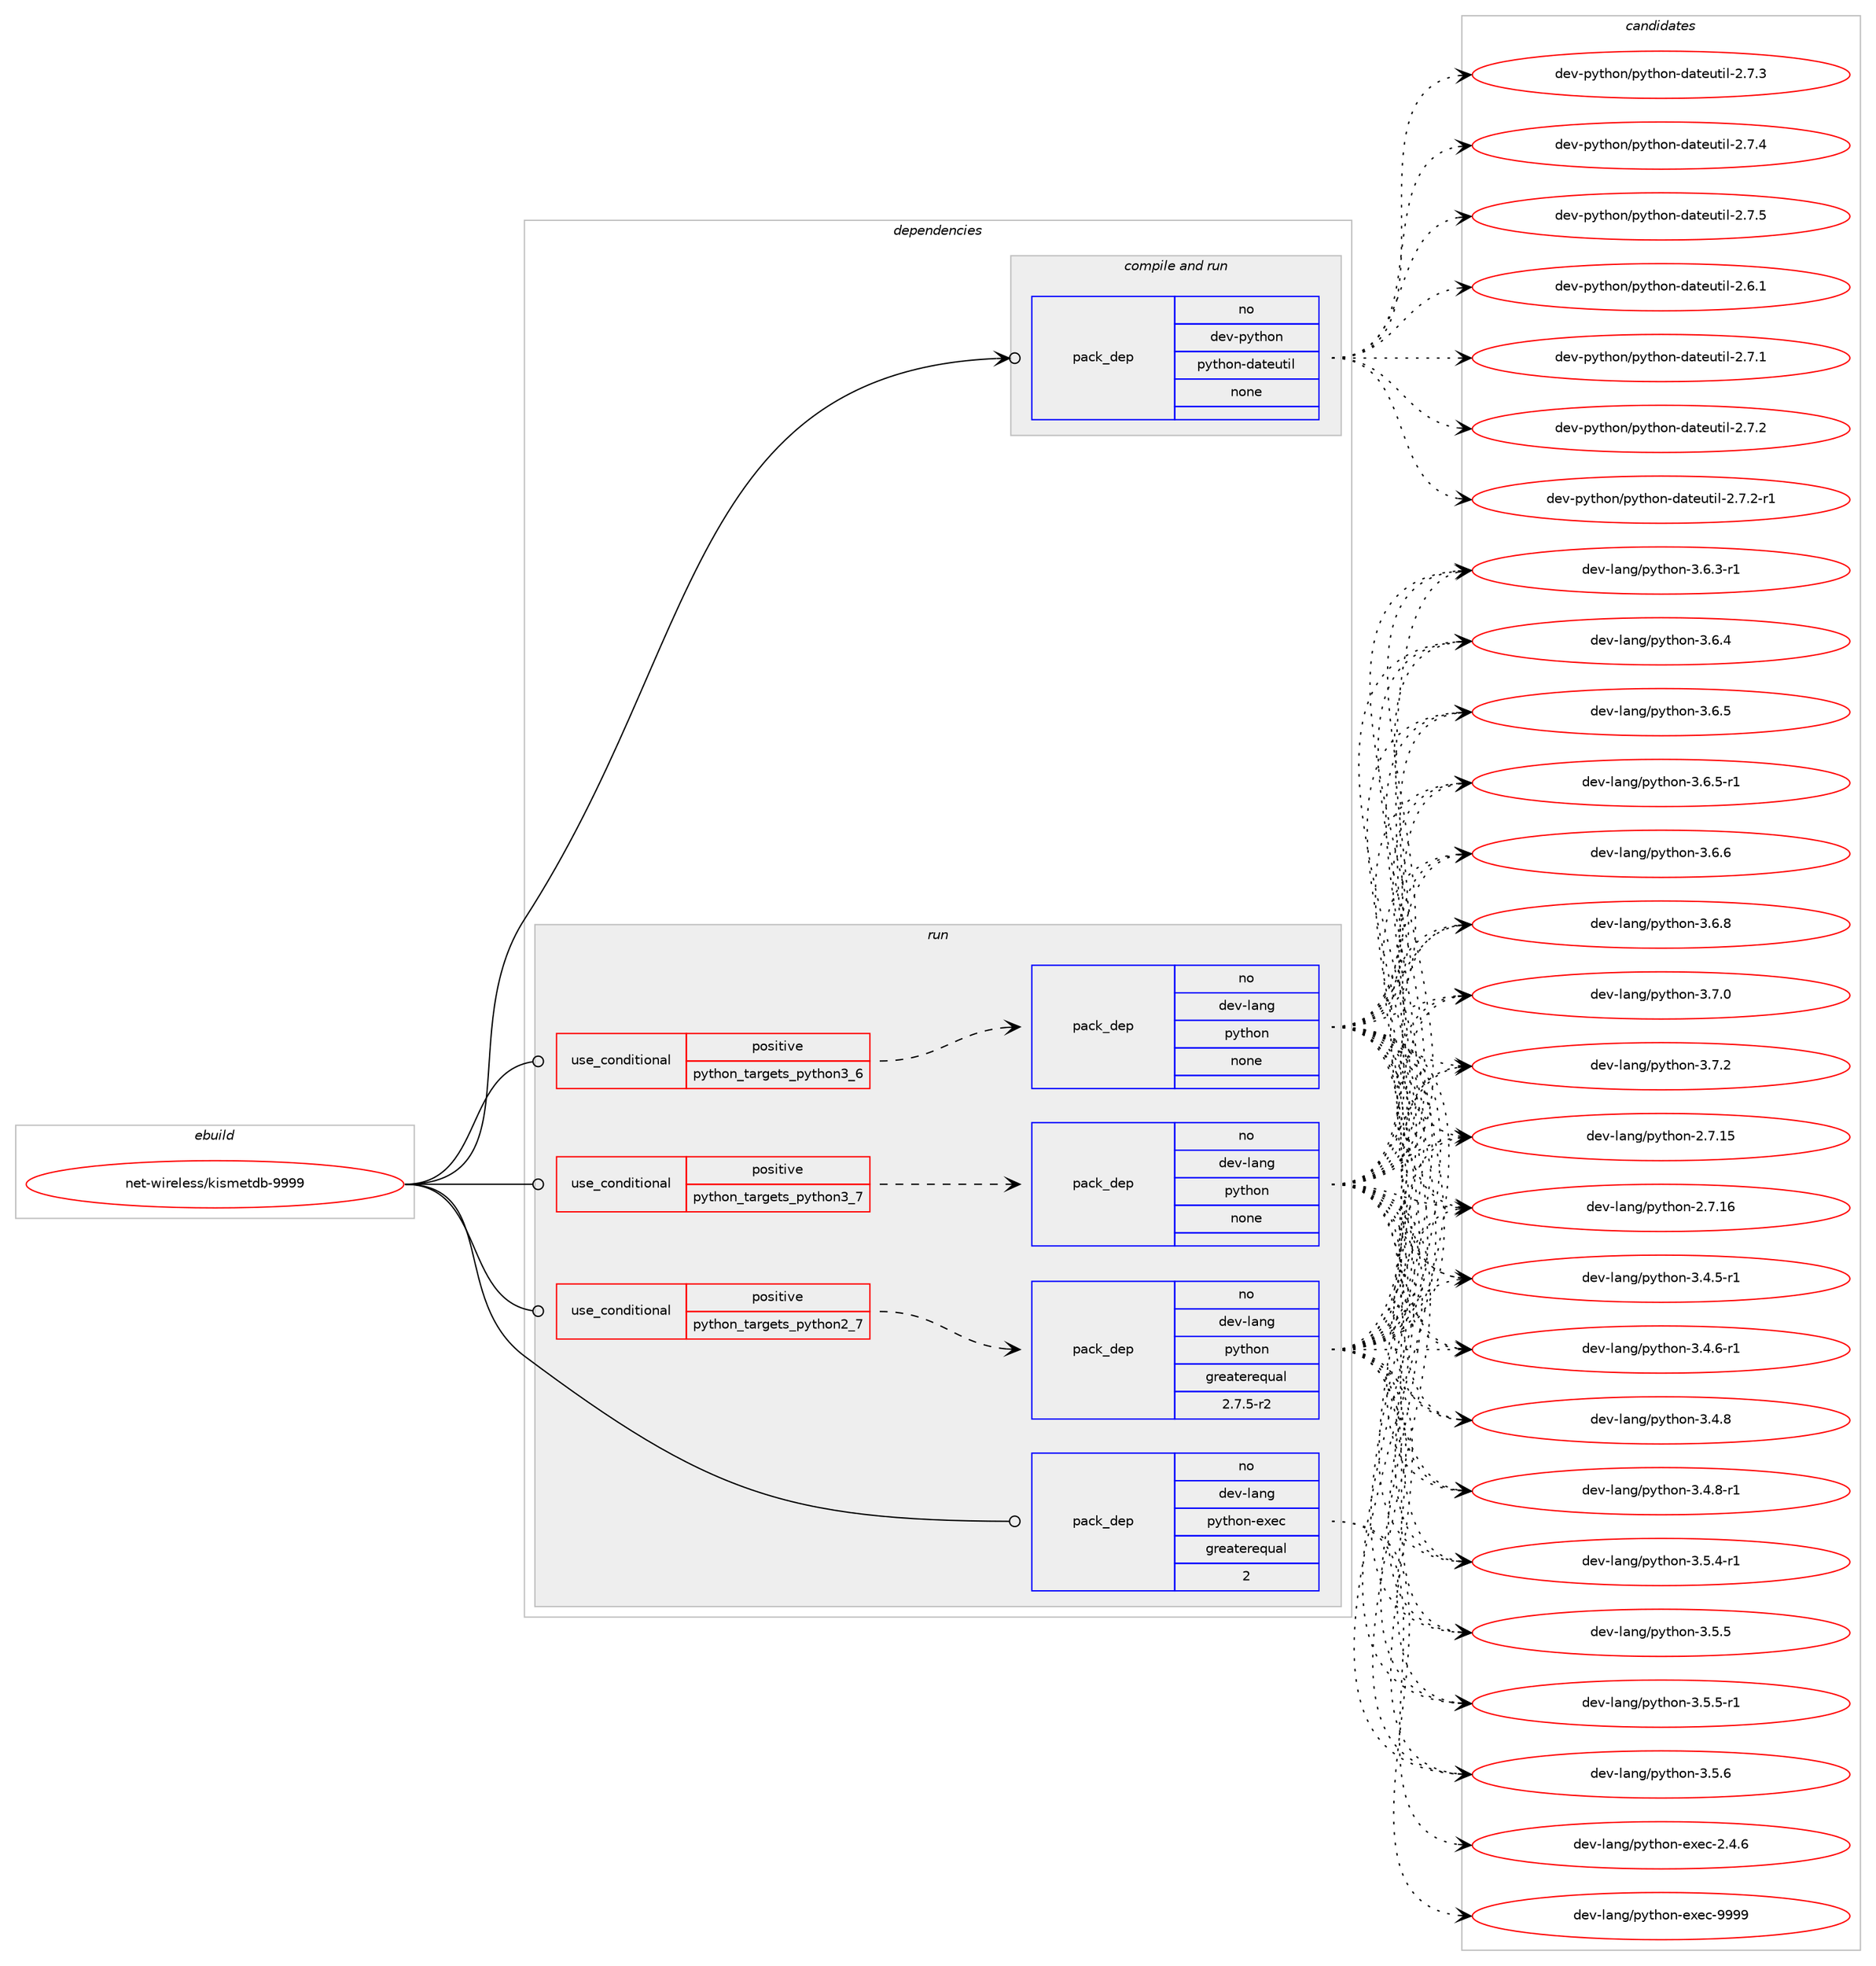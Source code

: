 digraph prolog {

# *************
# Graph options
# *************

newrank=true;
concentrate=true;
compound=true;
graph [rankdir=LR,fontname=Helvetica,fontsize=10,ranksep=1.5];#, ranksep=2.5, nodesep=0.2];
edge  [arrowhead=vee];
node  [fontname=Helvetica,fontsize=10];

# **********
# The ebuild
# **********

subgraph cluster_leftcol {
color=gray;
rank=same;
label=<<i>ebuild</i>>;
id [label="net-wireless/kismetdb-9999", color=red, width=4, href="../net-wireless/kismetdb-9999.svg"];
}

# ****************
# The dependencies
# ****************

subgraph cluster_midcol {
color=gray;
label=<<i>dependencies</i>>;
subgraph cluster_compile {
fillcolor="#eeeeee";
style=filled;
label=<<i>compile</i>>;
}
subgraph cluster_compileandrun {
fillcolor="#eeeeee";
style=filled;
label=<<i>compile and run</i>>;
subgraph pack1202014 {
dependency1680989 [label=<<TABLE BORDER="0" CELLBORDER="1" CELLSPACING="0" CELLPADDING="4" WIDTH="220"><TR><TD ROWSPAN="6" CELLPADDING="30">pack_dep</TD></TR><TR><TD WIDTH="110">no</TD></TR><TR><TD>dev-python</TD></TR><TR><TD>python-dateutil</TD></TR><TR><TD>none</TD></TR><TR><TD></TD></TR></TABLE>>, shape=none, color=blue];
}
id:e -> dependency1680989:w [weight=20,style="solid",arrowhead="odotvee"];
}
subgraph cluster_run {
fillcolor="#eeeeee";
style=filled;
label=<<i>run</i>>;
subgraph cond451464 {
dependency1680990 [label=<<TABLE BORDER="0" CELLBORDER="1" CELLSPACING="0" CELLPADDING="4"><TR><TD ROWSPAN="3" CELLPADDING="10">use_conditional</TD></TR><TR><TD>positive</TD></TR><TR><TD>python_targets_python2_7</TD></TR></TABLE>>, shape=none, color=red];
subgraph pack1202015 {
dependency1680991 [label=<<TABLE BORDER="0" CELLBORDER="1" CELLSPACING="0" CELLPADDING="4" WIDTH="220"><TR><TD ROWSPAN="6" CELLPADDING="30">pack_dep</TD></TR><TR><TD WIDTH="110">no</TD></TR><TR><TD>dev-lang</TD></TR><TR><TD>python</TD></TR><TR><TD>greaterequal</TD></TR><TR><TD>2.7.5-r2</TD></TR></TABLE>>, shape=none, color=blue];
}
dependency1680990:e -> dependency1680991:w [weight=20,style="dashed",arrowhead="vee"];
}
id:e -> dependency1680990:w [weight=20,style="solid",arrowhead="odot"];
subgraph cond451465 {
dependency1680992 [label=<<TABLE BORDER="0" CELLBORDER="1" CELLSPACING="0" CELLPADDING="4"><TR><TD ROWSPAN="3" CELLPADDING="10">use_conditional</TD></TR><TR><TD>positive</TD></TR><TR><TD>python_targets_python3_6</TD></TR></TABLE>>, shape=none, color=red];
subgraph pack1202016 {
dependency1680993 [label=<<TABLE BORDER="0" CELLBORDER="1" CELLSPACING="0" CELLPADDING="4" WIDTH="220"><TR><TD ROWSPAN="6" CELLPADDING="30">pack_dep</TD></TR><TR><TD WIDTH="110">no</TD></TR><TR><TD>dev-lang</TD></TR><TR><TD>python</TD></TR><TR><TD>none</TD></TR><TR><TD></TD></TR></TABLE>>, shape=none, color=blue];
}
dependency1680992:e -> dependency1680993:w [weight=20,style="dashed",arrowhead="vee"];
}
id:e -> dependency1680992:w [weight=20,style="solid",arrowhead="odot"];
subgraph cond451466 {
dependency1680994 [label=<<TABLE BORDER="0" CELLBORDER="1" CELLSPACING="0" CELLPADDING="4"><TR><TD ROWSPAN="3" CELLPADDING="10">use_conditional</TD></TR><TR><TD>positive</TD></TR><TR><TD>python_targets_python3_7</TD></TR></TABLE>>, shape=none, color=red];
subgraph pack1202017 {
dependency1680995 [label=<<TABLE BORDER="0" CELLBORDER="1" CELLSPACING="0" CELLPADDING="4" WIDTH="220"><TR><TD ROWSPAN="6" CELLPADDING="30">pack_dep</TD></TR><TR><TD WIDTH="110">no</TD></TR><TR><TD>dev-lang</TD></TR><TR><TD>python</TD></TR><TR><TD>none</TD></TR><TR><TD></TD></TR></TABLE>>, shape=none, color=blue];
}
dependency1680994:e -> dependency1680995:w [weight=20,style="dashed",arrowhead="vee"];
}
id:e -> dependency1680994:w [weight=20,style="solid",arrowhead="odot"];
subgraph pack1202018 {
dependency1680996 [label=<<TABLE BORDER="0" CELLBORDER="1" CELLSPACING="0" CELLPADDING="4" WIDTH="220"><TR><TD ROWSPAN="6" CELLPADDING="30">pack_dep</TD></TR><TR><TD WIDTH="110">no</TD></TR><TR><TD>dev-lang</TD></TR><TR><TD>python-exec</TD></TR><TR><TD>greaterequal</TD></TR><TR><TD>2</TD></TR></TABLE>>, shape=none, color=blue];
}
id:e -> dependency1680996:w [weight=20,style="solid",arrowhead="odot"];
}
}

# **************
# The candidates
# **************

subgraph cluster_choices {
rank=same;
color=gray;
label=<<i>candidates</i>>;

subgraph choice1202014 {
color=black;
nodesep=1;
choice10010111845112121116104111110471121211161041111104510097116101117116105108455046544649 [label="dev-python/python-dateutil-2.6.1", color=red, width=4,href="../dev-python/python-dateutil-2.6.1.svg"];
choice10010111845112121116104111110471121211161041111104510097116101117116105108455046554649 [label="dev-python/python-dateutil-2.7.1", color=red, width=4,href="../dev-python/python-dateutil-2.7.1.svg"];
choice10010111845112121116104111110471121211161041111104510097116101117116105108455046554650 [label="dev-python/python-dateutil-2.7.2", color=red, width=4,href="../dev-python/python-dateutil-2.7.2.svg"];
choice100101118451121211161041111104711212111610411111045100971161011171161051084550465546504511449 [label="dev-python/python-dateutil-2.7.2-r1", color=red, width=4,href="../dev-python/python-dateutil-2.7.2-r1.svg"];
choice10010111845112121116104111110471121211161041111104510097116101117116105108455046554651 [label="dev-python/python-dateutil-2.7.3", color=red, width=4,href="../dev-python/python-dateutil-2.7.3.svg"];
choice10010111845112121116104111110471121211161041111104510097116101117116105108455046554652 [label="dev-python/python-dateutil-2.7.4", color=red, width=4,href="../dev-python/python-dateutil-2.7.4.svg"];
choice10010111845112121116104111110471121211161041111104510097116101117116105108455046554653 [label="dev-python/python-dateutil-2.7.5", color=red, width=4,href="../dev-python/python-dateutil-2.7.5.svg"];
dependency1680989:e -> choice10010111845112121116104111110471121211161041111104510097116101117116105108455046544649:w [style=dotted,weight="100"];
dependency1680989:e -> choice10010111845112121116104111110471121211161041111104510097116101117116105108455046554649:w [style=dotted,weight="100"];
dependency1680989:e -> choice10010111845112121116104111110471121211161041111104510097116101117116105108455046554650:w [style=dotted,weight="100"];
dependency1680989:e -> choice100101118451121211161041111104711212111610411111045100971161011171161051084550465546504511449:w [style=dotted,weight="100"];
dependency1680989:e -> choice10010111845112121116104111110471121211161041111104510097116101117116105108455046554651:w [style=dotted,weight="100"];
dependency1680989:e -> choice10010111845112121116104111110471121211161041111104510097116101117116105108455046554652:w [style=dotted,weight="100"];
dependency1680989:e -> choice10010111845112121116104111110471121211161041111104510097116101117116105108455046554653:w [style=dotted,weight="100"];
}
subgraph choice1202015 {
color=black;
nodesep=1;
choice10010111845108971101034711212111610411111045504655464953 [label="dev-lang/python-2.7.15", color=red, width=4,href="../dev-lang/python-2.7.15.svg"];
choice10010111845108971101034711212111610411111045504655464954 [label="dev-lang/python-2.7.16", color=red, width=4,href="../dev-lang/python-2.7.16.svg"];
choice1001011184510897110103471121211161041111104551465246534511449 [label="dev-lang/python-3.4.5-r1", color=red, width=4,href="../dev-lang/python-3.4.5-r1.svg"];
choice1001011184510897110103471121211161041111104551465246544511449 [label="dev-lang/python-3.4.6-r1", color=red, width=4,href="../dev-lang/python-3.4.6-r1.svg"];
choice100101118451089711010347112121116104111110455146524656 [label="dev-lang/python-3.4.8", color=red, width=4,href="../dev-lang/python-3.4.8.svg"];
choice1001011184510897110103471121211161041111104551465246564511449 [label="dev-lang/python-3.4.8-r1", color=red, width=4,href="../dev-lang/python-3.4.8-r1.svg"];
choice1001011184510897110103471121211161041111104551465346524511449 [label="dev-lang/python-3.5.4-r1", color=red, width=4,href="../dev-lang/python-3.5.4-r1.svg"];
choice100101118451089711010347112121116104111110455146534653 [label="dev-lang/python-3.5.5", color=red, width=4,href="../dev-lang/python-3.5.5.svg"];
choice1001011184510897110103471121211161041111104551465346534511449 [label="dev-lang/python-3.5.5-r1", color=red, width=4,href="../dev-lang/python-3.5.5-r1.svg"];
choice100101118451089711010347112121116104111110455146534654 [label="dev-lang/python-3.5.6", color=red, width=4,href="../dev-lang/python-3.5.6.svg"];
choice1001011184510897110103471121211161041111104551465446514511449 [label="dev-lang/python-3.6.3-r1", color=red, width=4,href="../dev-lang/python-3.6.3-r1.svg"];
choice100101118451089711010347112121116104111110455146544652 [label="dev-lang/python-3.6.4", color=red, width=4,href="../dev-lang/python-3.6.4.svg"];
choice100101118451089711010347112121116104111110455146544653 [label="dev-lang/python-3.6.5", color=red, width=4,href="../dev-lang/python-3.6.5.svg"];
choice1001011184510897110103471121211161041111104551465446534511449 [label="dev-lang/python-3.6.5-r1", color=red, width=4,href="../dev-lang/python-3.6.5-r1.svg"];
choice100101118451089711010347112121116104111110455146544654 [label="dev-lang/python-3.6.6", color=red, width=4,href="../dev-lang/python-3.6.6.svg"];
choice100101118451089711010347112121116104111110455146544656 [label="dev-lang/python-3.6.8", color=red, width=4,href="../dev-lang/python-3.6.8.svg"];
choice100101118451089711010347112121116104111110455146554648 [label="dev-lang/python-3.7.0", color=red, width=4,href="../dev-lang/python-3.7.0.svg"];
choice100101118451089711010347112121116104111110455146554650 [label="dev-lang/python-3.7.2", color=red, width=4,href="../dev-lang/python-3.7.2.svg"];
dependency1680991:e -> choice10010111845108971101034711212111610411111045504655464953:w [style=dotted,weight="100"];
dependency1680991:e -> choice10010111845108971101034711212111610411111045504655464954:w [style=dotted,weight="100"];
dependency1680991:e -> choice1001011184510897110103471121211161041111104551465246534511449:w [style=dotted,weight="100"];
dependency1680991:e -> choice1001011184510897110103471121211161041111104551465246544511449:w [style=dotted,weight="100"];
dependency1680991:e -> choice100101118451089711010347112121116104111110455146524656:w [style=dotted,weight="100"];
dependency1680991:e -> choice1001011184510897110103471121211161041111104551465246564511449:w [style=dotted,weight="100"];
dependency1680991:e -> choice1001011184510897110103471121211161041111104551465346524511449:w [style=dotted,weight="100"];
dependency1680991:e -> choice100101118451089711010347112121116104111110455146534653:w [style=dotted,weight="100"];
dependency1680991:e -> choice1001011184510897110103471121211161041111104551465346534511449:w [style=dotted,weight="100"];
dependency1680991:e -> choice100101118451089711010347112121116104111110455146534654:w [style=dotted,weight="100"];
dependency1680991:e -> choice1001011184510897110103471121211161041111104551465446514511449:w [style=dotted,weight="100"];
dependency1680991:e -> choice100101118451089711010347112121116104111110455146544652:w [style=dotted,weight="100"];
dependency1680991:e -> choice100101118451089711010347112121116104111110455146544653:w [style=dotted,weight="100"];
dependency1680991:e -> choice1001011184510897110103471121211161041111104551465446534511449:w [style=dotted,weight="100"];
dependency1680991:e -> choice100101118451089711010347112121116104111110455146544654:w [style=dotted,weight="100"];
dependency1680991:e -> choice100101118451089711010347112121116104111110455146544656:w [style=dotted,weight="100"];
dependency1680991:e -> choice100101118451089711010347112121116104111110455146554648:w [style=dotted,weight="100"];
dependency1680991:e -> choice100101118451089711010347112121116104111110455146554650:w [style=dotted,weight="100"];
}
subgraph choice1202016 {
color=black;
nodesep=1;
choice10010111845108971101034711212111610411111045504655464953 [label="dev-lang/python-2.7.15", color=red, width=4,href="../dev-lang/python-2.7.15.svg"];
choice10010111845108971101034711212111610411111045504655464954 [label="dev-lang/python-2.7.16", color=red, width=4,href="../dev-lang/python-2.7.16.svg"];
choice1001011184510897110103471121211161041111104551465246534511449 [label="dev-lang/python-3.4.5-r1", color=red, width=4,href="../dev-lang/python-3.4.5-r1.svg"];
choice1001011184510897110103471121211161041111104551465246544511449 [label="dev-lang/python-3.4.6-r1", color=red, width=4,href="../dev-lang/python-3.4.6-r1.svg"];
choice100101118451089711010347112121116104111110455146524656 [label="dev-lang/python-3.4.8", color=red, width=4,href="../dev-lang/python-3.4.8.svg"];
choice1001011184510897110103471121211161041111104551465246564511449 [label="dev-lang/python-3.4.8-r1", color=red, width=4,href="../dev-lang/python-3.4.8-r1.svg"];
choice1001011184510897110103471121211161041111104551465346524511449 [label="dev-lang/python-3.5.4-r1", color=red, width=4,href="../dev-lang/python-3.5.4-r1.svg"];
choice100101118451089711010347112121116104111110455146534653 [label="dev-lang/python-3.5.5", color=red, width=4,href="../dev-lang/python-3.5.5.svg"];
choice1001011184510897110103471121211161041111104551465346534511449 [label="dev-lang/python-3.5.5-r1", color=red, width=4,href="../dev-lang/python-3.5.5-r1.svg"];
choice100101118451089711010347112121116104111110455146534654 [label="dev-lang/python-3.5.6", color=red, width=4,href="../dev-lang/python-3.5.6.svg"];
choice1001011184510897110103471121211161041111104551465446514511449 [label="dev-lang/python-3.6.3-r1", color=red, width=4,href="../dev-lang/python-3.6.3-r1.svg"];
choice100101118451089711010347112121116104111110455146544652 [label="dev-lang/python-3.6.4", color=red, width=4,href="../dev-lang/python-3.6.4.svg"];
choice100101118451089711010347112121116104111110455146544653 [label="dev-lang/python-3.6.5", color=red, width=4,href="../dev-lang/python-3.6.5.svg"];
choice1001011184510897110103471121211161041111104551465446534511449 [label="dev-lang/python-3.6.5-r1", color=red, width=4,href="../dev-lang/python-3.6.5-r1.svg"];
choice100101118451089711010347112121116104111110455146544654 [label="dev-lang/python-3.6.6", color=red, width=4,href="../dev-lang/python-3.6.6.svg"];
choice100101118451089711010347112121116104111110455146544656 [label="dev-lang/python-3.6.8", color=red, width=4,href="../dev-lang/python-3.6.8.svg"];
choice100101118451089711010347112121116104111110455146554648 [label="dev-lang/python-3.7.0", color=red, width=4,href="../dev-lang/python-3.7.0.svg"];
choice100101118451089711010347112121116104111110455146554650 [label="dev-lang/python-3.7.2", color=red, width=4,href="../dev-lang/python-3.7.2.svg"];
dependency1680993:e -> choice10010111845108971101034711212111610411111045504655464953:w [style=dotted,weight="100"];
dependency1680993:e -> choice10010111845108971101034711212111610411111045504655464954:w [style=dotted,weight="100"];
dependency1680993:e -> choice1001011184510897110103471121211161041111104551465246534511449:w [style=dotted,weight="100"];
dependency1680993:e -> choice1001011184510897110103471121211161041111104551465246544511449:w [style=dotted,weight="100"];
dependency1680993:e -> choice100101118451089711010347112121116104111110455146524656:w [style=dotted,weight="100"];
dependency1680993:e -> choice1001011184510897110103471121211161041111104551465246564511449:w [style=dotted,weight="100"];
dependency1680993:e -> choice1001011184510897110103471121211161041111104551465346524511449:w [style=dotted,weight="100"];
dependency1680993:e -> choice100101118451089711010347112121116104111110455146534653:w [style=dotted,weight="100"];
dependency1680993:e -> choice1001011184510897110103471121211161041111104551465346534511449:w [style=dotted,weight="100"];
dependency1680993:e -> choice100101118451089711010347112121116104111110455146534654:w [style=dotted,weight="100"];
dependency1680993:e -> choice1001011184510897110103471121211161041111104551465446514511449:w [style=dotted,weight="100"];
dependency1680993:e -> choice100101118451089711010347112121116104111110455146544652:w [style=dotted,weight="100"];
dependency1680993:e -> choice100101118451089711010347112121116104111110455146544653:w [style=dotted,weight="100"];
dependency1680993:e -> choice1001011184510897110103471121211161041111104551465446534511449:w [style=dotted,weight="100"];
dependency1680993:e -> choice100101118451089711010347112121116104111110455146544654:w [style=dotted,weight="100"];
dependency1680993:e -> choice100101118451089711010347112121116104111110455146544656:w [style=dotted,weight="100"];
dependency1680993:e -> choice100101118451089711010347112121116104111110455146554648:w [style=dotted,weight="100"];
dependency1680993:e -> choice100101118451089711010347112121116104111110455146554650:w [style=dotted,weight="100"];
}
subgraph choice1202017 {
color=black;
nodesep=1;
choice10010111845108971101034711212111610411111045504655464953 [label="dev-lang/python-2.7.15", color=red, width=4,href="../dev-lang/python-2.7.15.svg"];
choice10010111845108971101034711212111610411111045504655464954 [label="dev-lang/python-2.7.16", color=red, width=4,href="../dev-lang/python-2.7.16.svg"];
choice1001011184510897110103471121211161041111104551465246534511449 [label="dev-lang/python-3.4.5-r1", color=red, width=4,href="../dev-lang/python-3.4.5-r1.svg"];
choice1001011184510897110103471121211161041111104551465246544511449 [label="dev-lang/python-3.4.6-r1", color=red, width=4,href="../dev-lang/python-3.4.6-r1.svg"];
choice100101118451089711010347112121116104111110455146524656 [label="dev-lang/python-3.4.8", color=red, width=4,href="../dev-lang/python-3.4.8.svg"];
choice1001011184510897110103471121211161041111104551465246564511449 [label="dev-lang/python-3.4.8-r1", color=red, width=4,href="../dev-lang/python-3.4.8-r1.svg"];
choice1001011184510897110103471121211161041111104551465346524511449 [label="dev-lang/python-3.5.4-r1", color=red, width=4,href="../dev-lang/python-3.5.4-r1.svg"];
choice100101118451089711010347112121116104111110455146534653 [label="dev-lang/python-3.5.5", color=red, width=4,href="../dev-lang/python-3.5.5.svg"];
choice1001011184510897110103471121211161041111104551465346534511449 [label="dev-lang/python-3.5.5-r1", color=red, width=4,href="../dev-lang/python-3.5.5-r1.svg"];
choice100101118451089711010347112121116104111110455146534654 [label="dev-lang/python-3.5.6", color=red, width=4,href="../dev-lang/python-3.5.6.svg"];
choice1001011184510897110103471121211161041111104551465446514511449 [label="dev-lang/python-3.6.3-r1", color=red, width=4,href="../dev-lang/python-3.6.3-r1.svg"];
choice100101118451089711010347112121116104111110455146544652 [label="dev-lang/python-3.6.4", color=red, width=4,href="../dev-lang/python-3.6.4.svg"];
choice100101118451089711010347112121116104111110455146544653 [label="dev-lang/python-3.6.5", color=red, width=4,href="../dev-lang/python-3.6.5.svg"];
choice1001011184510897110103471121211161041111104551465446534511449 [label="dev-lang/python-3.6.5-r1", color=red, width=4,href="../dev-lang/python-3.6.5-r1.svg"];
choice100101118451089711010347112121116104111110455146544654 [label="dev-lang/python-3.6.6", color=red, width=4,href="../dev-lang/python-3.6.6.svg"];
choice100101118451089711010347112121116104111110455146544656 [label="dev-lang/python-3.6.8", color=red, width=4,href="../dev-lang/python-3.6.8.svg"];
choice100101118451089711010347112121116104111110455146554648 [label="dev-lang/python-3.7.0", color=red, width=4,href="../dev-lang/python-3.7.0.svg"];
choice100101118451089711010347112121116104111110455146554650 [label="dev-lang/python-3.7.2", color=red, width=4,href="../dev-lang/python-3.7.2.svg"];
dependency1680995:e -> choice10010111845108971101034711212111610411111045504655464953:w [style=dotted,weight="100"];
dependency1680995:e -> choice10010111845108971101034711212111610411111045504655464954:w [style=dotted,weight="100"];
dependency1680995:e -> choice1001011184510897110103471121211161041111104551465246534511449:w [style=dotted,weight="100"];
dependency1680995:e -> choice1001011184510897110103471121211161041111104551465246544511449:w [style=dotted,weight="100"];
dependency1680995:e -> choice100101118451089711010347112121116104111110455146524656:w [style=dotted,weight="100"];
dependency1680995:e -> choice1001011184510897110103471121211161041111104551465246564511449:w [style=dotted,weight="100"];
dependency1680995:e -> choice1001011184510897110103471121211161041111104551465346524511449:w [style=dotted,weight="100"];
dependency1680995:e -> choice100101118451089711010347112121116104111110455146534653:w [style=dotted,weight="100"];
dependency1680995:e -> choice1001011184510897110103471121211161041111104551465346534511449:w [style=dotted,weight="100"];
dependency1680995:e -> choice100101118451089711010347112121116104111110455146534654:w [style=dotted,weight="100"];
dependency1680995:e -> choice1001011184510897110103471121211161041111104551465446514511449:w [style=dotted,weight="100"];
dependency1680995:e -> choice100101118451089711010347112121116104111110455146544652:w [style=dotted,weight="100"];
dependency1680995:e -> choice100101118451089711010347112121116104111110455146544653:w [style=dotted,weight="100"];
dependency1680995:e -> choice1001011184510897110103471121211161041111104551465446534511449:w [style=dotted,weight="100"];
dependency1680995:e -> choice100101118451089711010347112121116104111110455146544654:w [style=dotted,weight="100"];
dependency1680995:e -> choice100101118451089711010347112121116104111110455146544656:w [style=dotted,weight="100"];
dependency1680995:e -> choice100101118451089711010347112121116104111110455146554648:w [style=dotted,weight="100"];
dependency1680995:e -> choice100101118451089711010347112121116104111110455146554650:w [style=dotted,weight="100"];
}
subgraph choice1202018 {
color=black;
nodesep=1;
choice1001011184510897110103471121211161041111104510112010199455046524654 [label="dev-lang/python-exec-2.4.6", color=red, width=4,href="../dev-lang/python-exec-2.4.6.svg"];
choice10010111845108971101034711212111610411111045101120101994557575757 [label="dev-lang/python-exec-9999", color=red, width=4,href="../dev-lang/python-exec-9999.svg"];
dependency1680996:e -> choice1001011184510897110103471121211161041111104510112010199455046524654:w [style=dotted,weight="100"];
dependency1680996:e -> choice10010111845108971101034711212111610411111045101120101994557575757:w [style=dotted,weight="100"];
}
}

}

